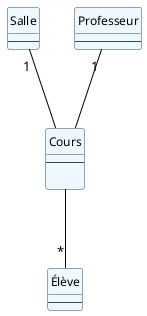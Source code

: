 @startuml test

hide circle
hide empty members
hide empty methods

skinparam classAttributeIconSize 0

skinparam roundcorner 5

skinparam class {
	BackgroundColor AliceBlue
	BorderColor DarkSlateGray
	ArrowColor Black
	FontColor Black
	FontSize 12
	FontName Helvetica
}

skinparam arrow {
    MessageAlign center
}


Class Salle {
	--
}

Class Cours {
	--

}

Class Professeur {
	--
}

Class Élève {
	--
}

Salle -- Cours : "1" " " 

Professeur -- Cours : "1" " "

Cours -- Élève :  " " "*"

@enduml
